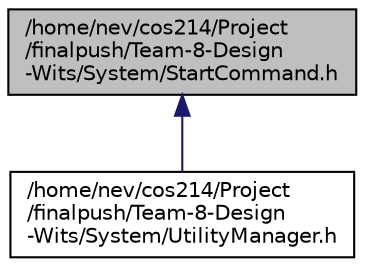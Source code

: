 digraph "/home/nev/cos214/Project/finalpush/Team-8-Design-Wits/System/StartCommand.h"
{
 // LATEX_PDF_SIZE
  edge [fontname="Helvetica",fontsize="10",labelfontname="Helvetica",labelfontsize="10"];
  node [fontname="Helvetica",fontsize="10",shape=record];
  Node1 [label="/home/nev/cos214/Project\l/finalpush/Team-8-Design\l-Wits/System/StartCommand.h",height=0.2,width=0.4,color="black", fillcolor="grey75", style="filled", fontcolor="black",tooltip="The header file for the StartCommand class."];
  Node1 -> Node2 [dir="back",color="midnightblue",fontsize="10",style="solid"];
  Node2 [label="/home/nev/cos214/Project\l/finalpush/Team-8-Design\l-Wits/System/UtilityManager.h",height=0.2,width=0.4,color="black", fillcolor="white", style="filled",URL="$UtilityManager_8h_source.html",tooltip=" "];
}
